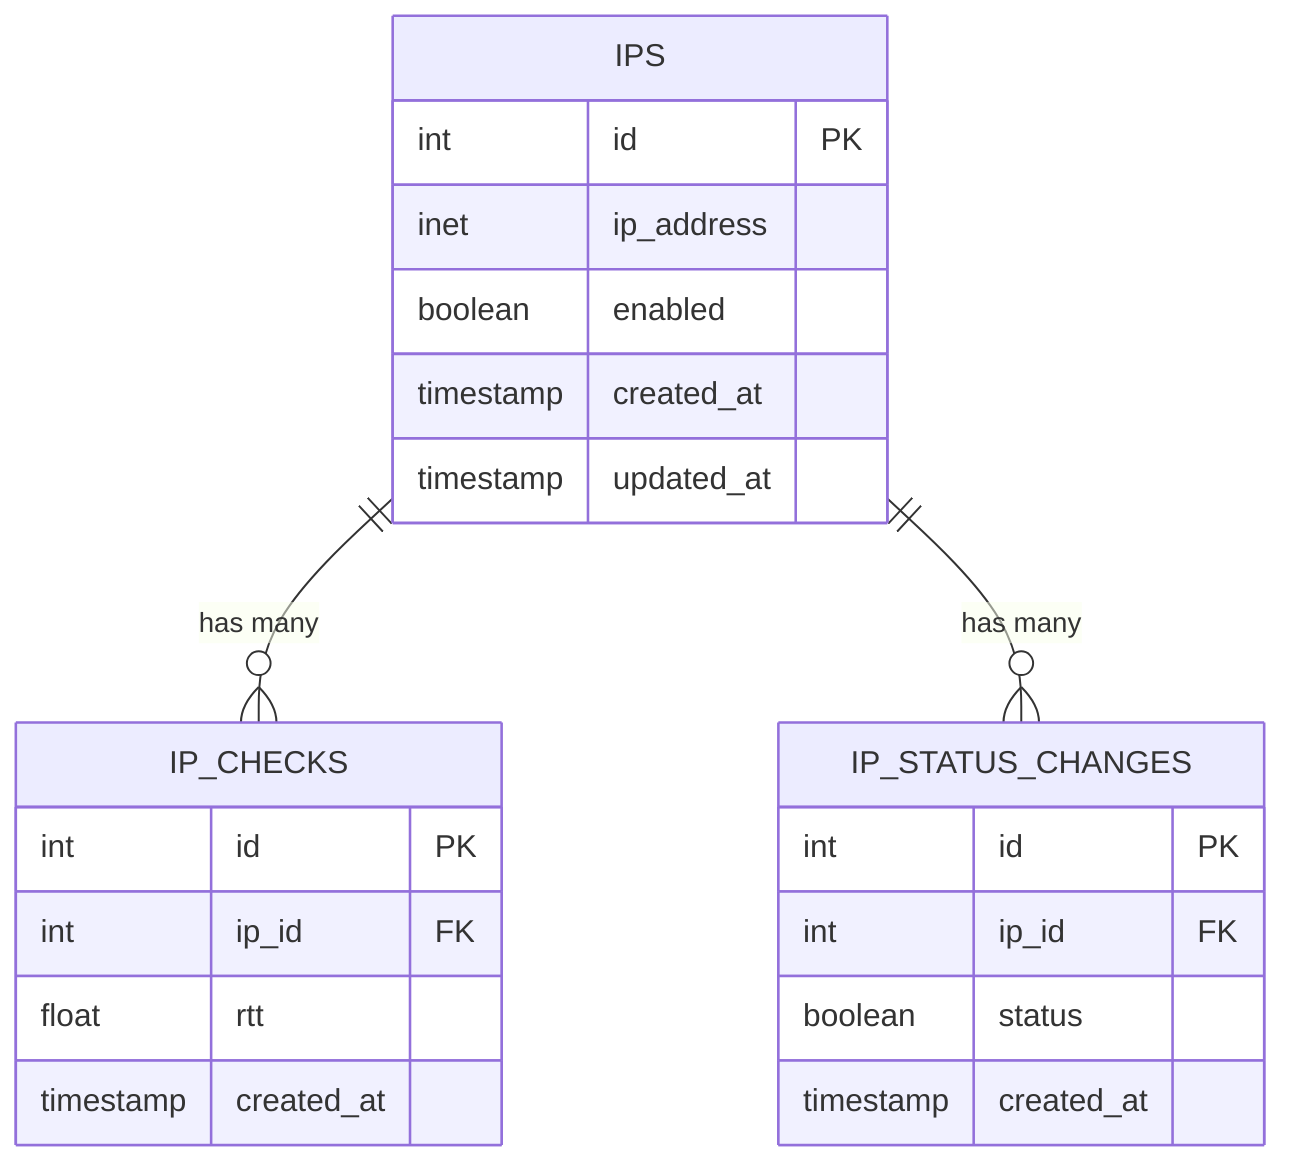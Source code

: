 erDiagram
    IPS {
        int id PK
        inet ip_address
        boolean enabled
        timestamp created_at
        timestamp updated_at
    }

    IP_CHECKS {
        int id PK
        int ip_id FK
        float rtt
        timestamp created_at
    }

    IP_STATUS_CHANGES {
        int id PK
        int ip_id FK
        boolean status
        timestamp created_at
    }

    IPS ||--o{ IP_CHECKS : "has many"
    IPS ||--o{ IP_STATUS_CHANGES : "has many"